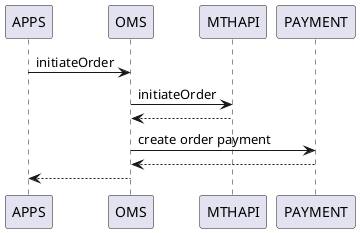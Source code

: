 @startuml Initiate Order

participant APPS
participant OMS
participant MTHAPI
participant PAYMENT

APPS -> OMS: initiateOrder
OMS -> MTHAPI: initiateOrder
OMS <-- MTHAPI: 
OMS -> PAYMENT: create order payment
OMS <-- PAYMENT: 
APPS <-- OMS: 

@enduml